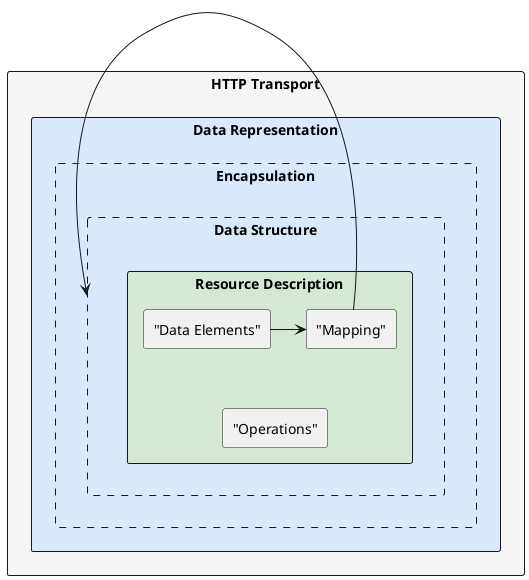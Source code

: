 @startuml
skinparam BackgroundColor transparent
skinparam componentStyle rectangle
component "HTTP Transport" #F5F5F5 {
   component "Data Representation" #DAE8FC {
      component "Encapsulation" #DAE8FC;line.dashed {
         component "Data Structure" as struct #DAE8FC;line.dashed {
            component "Resource Description" #D5E8D4 {
              ["Data Elements"] as datel
              ["Mapping"] as map
              ["Operations"] as ops
              datel -right-> map
              datel -down[hidden]- ops
              map -down[hidden]- ops
              map -right-> struct
            }
         }
      }
   }
}
@enduml